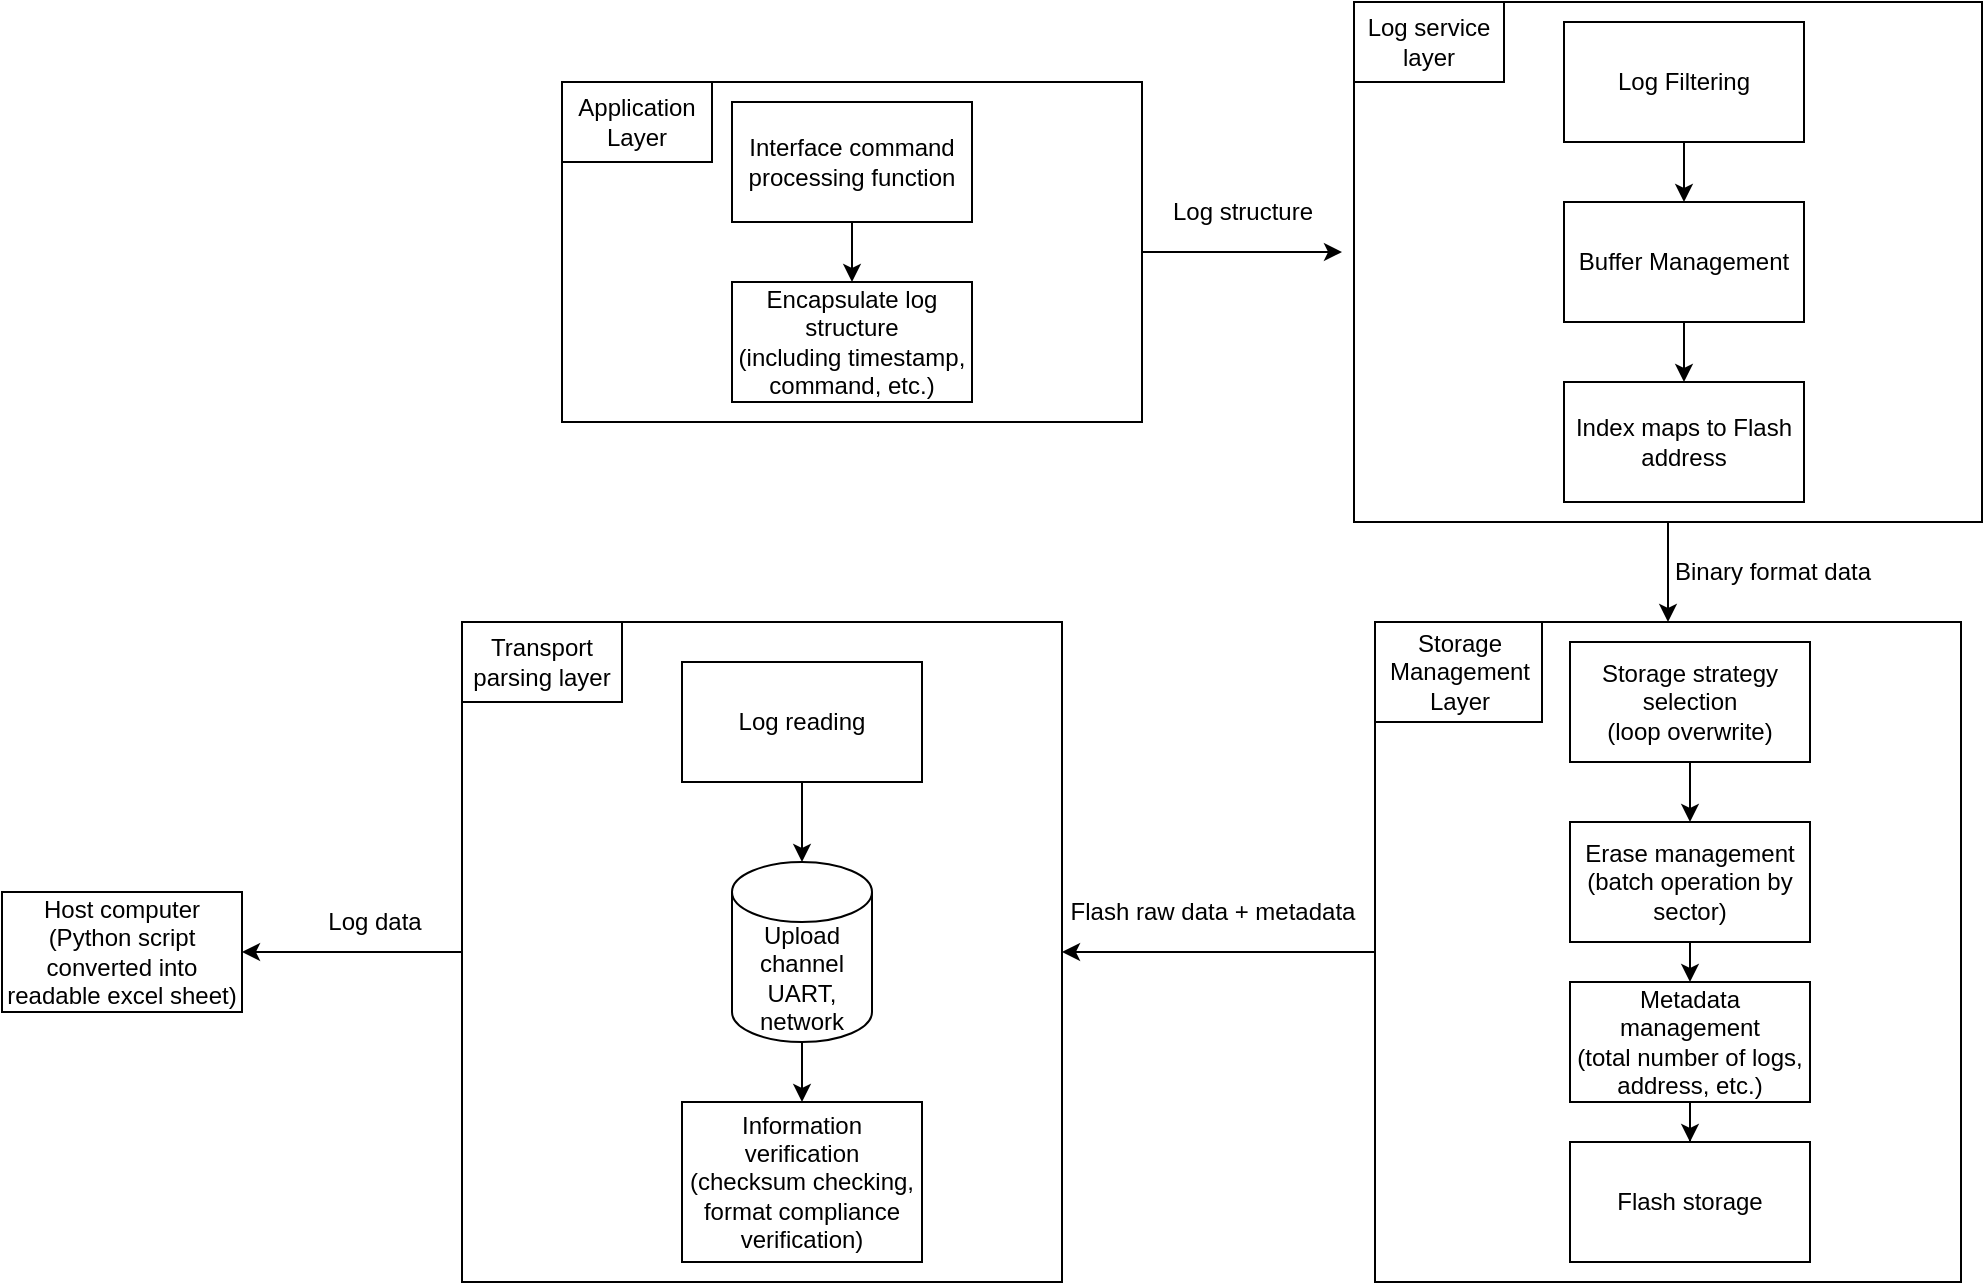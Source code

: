 <mxfile version="28.0.4" pages="4">
  <diagram id="D5fdHCUBP44BCxnPj5MG" name="第 1 页">
    <mxGraphModel grid="1" page="1" gridSize="10" guides="1" tooltips="1" connect="1" arrows="1" fold="1" pageScale="1" pageWidth="827" pageHeight="1169" math="0" shadow="0">
      <root>
        <mxCell id="0" />
        <mxCell id="1" parent="0" />
        <mxCell id="ozTZcd8wMw4q5XNPgLQ0-2" style="edgeStyle=orthogonalEdgeStyle;rounded=0;orthogonalLoop=1;jettySize=auto;html=1;exitX=0.5;exitY=1;exitDx=0;exitDy=0;entryX=0.5;entryY=0;entryDx=0;entryDy=0;" edge="1" parent="1" source="ozTZcd8wMw4q5XNPgLQ0-3" target="ozTZcd8wMw4q5XNPgLQ0-17">
          <mxGeometry relative="1" as="geometry" />
        </mxCell>
        <mxCell id="ozTZcd8wMw4q5XNPgLQ0-3" value="" style="rounded=0;whiteSpace=wrap;html=1;" vertex="1" parent="1">
          <mxGeometry x="776" y="50" width="314" height="260" as="geometry" />
        </mxCell>
        <mxCell id="ozTZcd8wMw4q5XNPgLQ0-4" value="" style="edgeStyle=orthogonalEdgeStyle;rounded=0;orthogonalLoop=1;jettySize=auto;html=1;" edge="1" parent="1" source="ozTZcd8wMw4q5XNPgLQ0-5">
          <mxGeometry relative="1" as="geometry">
            <mxPoint x="770" y="175" as="targetPoint" />
          </mxGeometry>
        </mxCell>
        <mxCell id="ozTZcd8wMw4q5XNPgLQ0-5" value="" style="rounded=0;whiteSpace=wrap;html=1;align=center;" vertex="1" parent="1">
          <mxGeometry x="380" y="90" width="290" height="170" as="geometry" />
        </mxCell>
        <mxCell id="ozTZcd8wMw4q5XNPgLQ0-6" value="Application Layer" style="rounded=0;whiteSpace=wrap;html=1;" vertex="1" parent="1">
          <mxGeometry x="380" y="90" width="75" height="40" as="geometry" />
        </mxCell>
        <mxCell id="ozTZcd8wMw4q5XNPgLQ0-7" style="edgeStyle=orthogonalEdgeStyle;rounded=0;orthogonalLoop=1;jettySize=auto;html=1;exitX=0.5;exitY=1;exitDx=0;exitDy=0;entryX=0.5;entryY=0;entryDx=0;entryDy=0;" edge="1" parent="1" source="ozTZcd8wMw4q5XNPgLQ0-8" target="ozTZcd8wMw4q5XNPgLQ0-9">
          <mxGeometry relative="1" as="geometry" />
        </mxCell>
        <mxCell id="ozTZcd8wMw4q5XNPgLQ0-8" value="Interface command processing function" style="rounded=0;whiteSpace=wrap;html=1;" vertex="1" parent="1">
          <mxGeometry x="465" y="100" width="120" height="60" as="geometry" />
        </mxCell>
        <mxCell id="ozTZcd8wMw4q5XNPgLQ0-9" value="&lt;div&gt;Encapsulate log structure&lt;/div&gt;&lt;div&gt;(including timestamp, command, etc.)&lt;/div&gt;" style="rounded=0;whiteSpace=wrap;html=1;" vertex="1" parent="1">
          <mxGeometry x="465" y="190" width="120" height="60" as="geometry" />
        </mxCell>
        <mxCell id="ozTZcd8wMw4q5XNPgLQ0-10" value="" style="edgeStyle=orthogonalEdgeStyle;rounded=0;orthogonalLoop=1;jettySize=auto;html=1;" edge="1" parent="1" source="ozTZcd8wMw4q5XNPgLQ0-11" target="ozTZcd8wMw4q5XNPgLQ0-13">
          <mxGeometry relative="1" as="geometry" />
        </mxCell>
        <mxCell id="ozTZcd8wMw4q5XNPgLQ0-11" value="Log Filtering" style="rounded=0;whiteSpace=wrap;html=1;" vertex="1" parent="1">
          <mxGeometry x="881" y="60" width="120" height="60" as="geometry" />
        </mxCell>
        <mxCell id="ozTZcd8wMw4q5XNPgLQ0-12" value="" style="edgeStyle=orthogonalEdgeStyle;rounded=0;orthogonalLoop=1;jettySize=auto;html=1;" edge="1" parent="1" source="ozTZcd8wMw4q5XNPgLQ0-13" target="ozTZcd8wMw4q5XNPgLQ0-15">
          <mxGeometry relative="1" as="geometry" />
        </mxCell>
        <mxCell id="ozTZcd8wMw4q5XNPgLQ0-13" value="Buffer Management" style="rounded=0;whiteSpace=wrap;html=1;" vertex="1" parent="1">
          <mxGeometry x="881" y="150" width="120" height="60" as="geometry" />
        </mxCell>
        <mxCell id="ozTZcd8wMw4q5XNPgLQ0-14" value="Log service layer" style="rounded=0;whiteSpace=wrap;html=1;" vertex="1" parent="1">
          <mxGeometry x="776" y="50" width="75" height="40" as="geometry" />
        </mxCell>
        <mxCell id="ozTZcd8wMw4q5XNPgLQ0-15" value="Index maps to Flash address" style="rounded=0;whiteSpace=wrap;html=1;" vertex="1" parent="1">
          <mxGeometry x="881" y="240" width="120" height="60" as="geometry" />
        </mxCell>
        <mxCell id="ozTZcd8wMw4q5XNPgLQ0-16" style="edgeStyle=orthogonalEdgeStyle;rounded=0;orthogonalLoop=1;jettySize=auto;html=1;entryX=1;entryY=0.5;entryDx=0;entryDy=0;" edge="1" parent="1" source="ozTZcd8wMw4q5XNPgLQ0-17" target="ozTZcd8wMw4q5XNPgLQ0-28">
          <mxGeometry relative="1" as="geometry" />
        </mxCell>
        <mxCell id="ozTZcd8wMw4q5XNPgLQ0-17" value="" style="rounded=0;whiteSpace=wrap;html=1;" vertex="1" parent="1">
          <mxGeometry x="786.5" y="360" width="293" height="330" as="geometry" />
        </mxCell>
        <mxCell id="ozTZcd8wMw4q5XNPgLQ0-18" value="Storage Management Layer" style="rounded=0;whiteSpace=wrap;html=1;" vertex="1" parent="1">
          <mxGeometry x="786.5" y="360" width="83.5" height="50" as="geometry" />
        </mxCell>
        <mxCell id="ozTZcd8wMw4q5XNPgLQ0-19" style="edgeStyle=orthogonalEdgeStyle;rounded=0;orthogonalLoop=1;jettySize=auto;html=1;exitX=0.5;exitY=1;exitDx=0;exitDy=0;entryX=0.5;entryY=0;entryDx=0;entryDy=0;" edge="1" parent="1" source="ozTZcd8wMw4q5XNPgLQ0-20" target="ozTZcd8wMw4q5XNPgLQ0-22">
          <mxGeometry relative="1" as="geometry" />
        </mxCell>
        <mxCell id="ozTZcd8wMw4q5XNPgLQ0-20" value="&lt;div&gt;Storage strategy selection&lt;/div&gt;&lt;div&gt;(loop overwrite)&lt;/div&gt;" style="rounded=0;whiteSpace=wrap;html=1;" vertex="1" parent="1">
          <mxGeometry x="884" y="370" width="120" height="60" as="geometry" />
        </mxCell>
        <mxCell id="ozTZcd8wMw4q5XNPgLQ0-21" style="edgeStyle=orthogonalEdgeStyle;rounded=0;orthogonalLoop=1;jettySize=auto;html=1;exitX=0.5;exitY=1;exitDx=0;exitDy=0;entryX=0.5;entryY=0;entryDx=0;entryDy=0;" edge="1" parent="1" source="ozTZcd8wMw4q5XNPgLQ0-22" target="ozTZcd8wMw4q5XNPgLQ0-24">
          <mxGeometry relative="1" as="geometry" />
        </mxCell>
        <mxCell id="ozTZcd8wMw4q5XNPgLQ0-22" value="Erase management (batch operation by sector)" style="rounded=0;whiteSpace=wrap;html=1;" vertex="1" parent="1">
          <mxGeometry x="884" y="460" width="120" height="60" as="geometry" />
        </mxCell>
        <mxCell id="ozTZcd8wMw4q5XNPgLQ0-23" value="" style="edgeStyle=orthogonalEdgeStyle;rounded=0;orthogonalLoop=1;jettySize=auto;html=1;" edge="1" parent="1" source="ozTZcd8wMw4q5XNPgLQ0-24" target="ozTZcd8wMw4q5XNPgLQ0-25">
          <mxGeometry relative="1" as="geometry" />
        </mxCell>
        <mxCell id="ozTZcd8wMw4q5XNPgLQ0-24" value="&lt;div&gt;Metadata management&lt;/div&gt;&lt;div&gt;(total number of logs, address, etc.)&lt;/div&gt;" style="rounded=0;whiteSpace=wrap;html=1;" vertex="1" parent="1">
          <mxGeometry x="884" y="540" width="120" height="60" as="geometry" />
        </mxCell>
        <mxCell id="ozTZcd8wMw4q5XNPgLQ0-25" value="Flash storage" style="rounded=0;whiteSpace=wrap;html=1;" vertex="1" parent="1">
          <mxGeometry x="884" y="620" width="120" height="60" as="geometry" />
        </mxCell>
        <mxCell id="ozTZcd8wMw4q5XNPgLQ0-26" style="edgeStyle=orthogonalEdgeStyle;rounded=0;orthogonalLoop=1;jettySize=auto;html=1;exitX=0.5;exitY=1;exitDx=0;exitDy=0;" edge="1" parent="1" source="ozTZcd8wMw4q5XNPgLQ0-20" target="ozTZcd8wMw4q5XNPgLQ0-20">
          <mxGeometry relative="1" as="geometry" />
        </mxCell>
        <mxCell id="ozTZcd8wMw4q5XNPgLQ0-27" style="edgeStyle=orthogonalEdgeStyle;rounded=0;orthogonalLoop=1;jettySize=auto;html=1;exitX=0;exitY=0.5;exitDx=0;exitDy=0;entryX=1;entryY=0.5;entryDx=0;entryDy=0;" edge="1" parent="1" source="ozTZcd8wMw4q5XNPgLQ0-28" target="ozTZcd8wMw4q5XNPgLQ0-39">
          <mxGeometry relative="1" as="geometry" />
        </mxCell>
        <mxCell id="ozTZcd8wMw4q5XNPgLQ0-28" value="&lt;h4 style=&quot;-webkit-font-smoothing: antialiased; box-sizing: border-box; -webkit-tap-highlight-color: rgba(0, 0, 0, 0); font-weight: 700; line-height: 28px; margin-top: 24px; font-size: 16px; color: rgb(0, 0, 0); overflow-anchor: auto; font-family: Inter, -apple-system, BlinkMacSystemFont, &amp;quot;Segoe UI&amp;quot;, &amp;quot;SF Pro SC&amp;quot;, &amp;quot;SF Pro Display&amp;quot;, &amp;quot;SF Pro Icons&amp;quot;, &amp;quot;PingFang SC&amp;quot;, &amp;quot;Hiragino Sans GB&amp;quot;, &amp;quot;Microsoft YaHei&amp;quot;, &amp;quot;Helvetica Neue&amp;quot;, Helvetica, Arial, sans-serif; font-style: normal; font-variant-ligatures: normal; font-variant-caps: normal; letter-spacing: normal; orphans: 2; text-align: start; text-indent: 0px; text-transform: none; widows: 2; word-spacing: 0px; -webkit-text-stroke-width: 0px; white-space: normal; background-color: rgb(255, 255, 255); text-decoration-thickness: initial; text-decoration-style: initial; text-decoration-color: initial; margin-bottom: 8px !important; padding-bottom: 0px !important;&quot; class=&quot;header-jfw95c auto-hide-last-sibling-br&quot;&gt;&lt;br&gt;&lt;/h4&gt;&lt;div&gt;&lt;br/&gt;&lt;/div&gt;" style="rounded=0;whiteSpace=wrap;html=1;" vertex="1" parent="1">
          <mxGeometry x="330" y="360" width="300" height="330" as="geometry" />
        </mxCell>
        <mxCell id="ozTZcd8wMw4q5XNPgLQ0-29" value="Transport parsing layer" style="rounded=0;whiteSpace=wrap;html=1;" vertex="1" parent="1">
          <mxGeometry x="330" y="360" width="80" height="40" as="geometry" />
        </mxCell>
        <mxCell id="ozTZcd8wMw4q5XNPgLQ0-30" value="" style="edgeStyle=orthogonalEdgeStyle;rounded=0;orthogonalLoop=1;jettySize=auto;html=1;" edge="1" parent="1" source="ozTZcd8wMw4q5XNPgLQ0-31" target="ozTZcd8wMw4q5XNPgLQ0-33">
          <mxGeometry relative="1" as="geometry" />
        </mxCell>
        <mxCell id="ozTZcd8wMw4q5XNPgLQ0-31" value="Log reading" style="rounded=0;whiteSpace=wrap;html=1;" vertex="1" parent="1">
          <mxGeometry x="440" y="380" width="120" height="60" as="geometry" />
        </mxCell>
        <mxCell id="ozTZcd8wMw4q5XNPgLQ0-32" value="" style="edgeStyle=orthogonalEdgeStyle;rounded=0;orthogonalLoop=1;jettySize=auto;html=1;" edge="1" parent="1" source="ozTZcd8wMw4q5XNPgLQ0-33" target="ozTZcd8wMw4q5XNPgLQ0-34">
          <mxGeometry relative="1" as="geometry" />
        </mxCell>
        <mxCell id="ozTZcd8wMw4q5XNPgLQ0-33" value="Upload channel UART, network" style="shape=cylinder3;whiteSpace=wrap;html=1;boundedLbl=1;backgroundOutline=1;size=15;" vertex="1" parent="1">
          <mxGeometry x="465" y="480" width="70" height="90" as="geometry" />
        </mxCell>
        <mxCell id="ozTZcd8wMw4q5XNPgLQ0-34" value="&lt;div&gt;Information verification&lt;/div&gt;&lt;div&gt;(checksum checking, format compliance verification)&lt;/div&gt;" style="rounded=0;whiteSpace=wrap;html=1;" vertex="1" parent="1">
          <mxGeometry x="440" y="600" width="120" height="80" as="geometry" />
        </mxCell>
        <mxCell id="ozTZcd8wMw4q5XNPgLQ0-35" value="Log structure" style="text;html=1;align=center;verticalAlign=middle;resizable=0;points=[];autosize=1;strokeColor=none;fillColor=none;" vertex="1" parent="1">
          <mxGeometry x="675" y="140" width="90" height="30" as="geometry" />
        </mxCell>
        <mxCell id="ozTZcd8wMw4q5XNPgLQ0-36" value="Binary format data" style="text;html=1;align=center;verticalAlign=middle;resizable=0;points=[];autosize=1;strokeColor=none;fillColor=none;" vertex="1" parent="1">
          <mxGeometry x="925" y="320" width="120" height="30" as="geometry" />
        </mxCell>
        <mxCell id="ozTZcd8wMw4q5XNPgLQ0-37" value="Flash raw data + metadata" style="text;html=1;align=center;verticalAlign=middle;resizable=0;points=[];autosize=1;strokeColor=none;fillColor=none;" vertex="1" parent="1">
          <mxGeometry x="620" y="490" width="170" height="30" as="geometry" />
        </mxCell>
        <mxCell id="ozTZcd8wMw4q5XNPgLQ0-38" value="Log data" style="text;html=1;align=center;verticalAlign=middle;resizable=0;points=[];autosize=1;strokeColor=none;fillColor=none;" vertex="1" parent="1">
          <mxGeometry x="251" y="495" width="70" height="30" as="geometry" />
        </mxCell>
        <mxCell id="ozTZcd8wMw4q5XNPgLQ0-39" value="&lt;div&gt;Host computer&lt;/div&gt;&lt;div&gt;(Python script converted into readable excel sheet)&lt;/div&gt;" style="rounded=0;whiteSpace=wrap;html=1;" vertex="1" parent="1">
          <mxGeometry x="100" y="495" width="120" height="60" as="geometry" />
        </mxCell>
      </root>
    </mxGraphModel>
  </diagram>
  <diagram name="第 2 页" id="dMMT0xX2KY-Gnt4gtdnx">
    <mxGraphModel grid="1" page="1" gridSize="10" guides="1" tooltips="1" connect="1" arrows="1" fold="1" pageScale="1" pageWidth="827" pageHeight="1169" math="0" shadow="0">
      <root>
        <mxCell id="0" />
        <mxCell id="1" parent="0" />
        <mxCell id="k0V2MmPSUKnZjy8tlo2Y-7" style="edgeStyle=orthogonalEdgeStyle;rounded=0;orthogonalLoop=1;jettySize=auto;html=1;exitX=0.5;exitY=1;exitDx=0;exitDy=0;entryX=0.5;entryY=0;entryDx=0;entryDy=0;strokeColor=default;endArrow=none;endFill=0;" edge="1" parent="1" source="k0V2MmPSUKnZjy8tlo2Y-1" target="k0V2MmPSUKnZjy8tlo2Y-4">
          <mxGeometry relative="1" as="geometry">
            <Array as="points">
              <mxPoint x="100" y="800" />
              <mxPoint x="100" y="800" />
            </Array>
          </mxGeometry>
        </mxCell>
        <mxCell id="k0V2MmPSUKnZjy8tlo2Y-1" value="Main Loop" style="rounded=0;whiteSpace=wrap;html=1;" vertex="1" parent="1">
          <mxGeometry x="40" y="440" width="120" height="60" as="geometry" />
        </mxCell>
        <mxCell id="k0V2MmPSUKnZjy8tlo2Y-18" style="edgeStyle=orthogonalEdgeStyle;rounded=0;orthogonalLoop=1;jettySize=auto;html=1;exitX=0.5;exitY=1;exitDx=0;exitDy=0;entryX=0.5;entryY=0;entryDx=0;entryDy=0;endArrow=none;endFill=0;" edge="1" parent="1" source="k0V2MmPSUKnZjy8tlo2Y-2" target="k0V2MmPSUKnZjy8tlo2Y-5">
          <mxGeometry relative="1" as="geometry" />
        </mxCell>
        <mxCell id="k0V2MmPSUKnZjy8tlo2Y-2" value="QSPI Flash" style="rounded=0;whiteSpace=wrap;html=1;" vertex="1" parent="1">
          <mxGeometry x="280" y="440" width="120" height="60" as="geometry" />
        </mxCell>
        <mxCell id="k0V2MmPSUKnZjy8tlo2Y-19" style="edgeStyle=orthogonalEdgeStyle;rounded=0;orthogonalLoop=1;jettySize=auto;html=1;exitX=0.5;exitY=1;exitDx=0;exitDy=0;entryX=0.5;entryY=0;entryDx=0;entryDy=0;endArrow=none;endFill=0;" edge="1" parent="1" source="k0V2MmPSUKnZjy8tlo2Y-3" target="k0V2MmPSUKnZjy8tlo2Y-6">
          <mxGeometry relative="1" as="geometry" />
        </mxCell>
        <mxCell id="k0V2MmPSUKnZjy8tlo2Y-3" value="Interrupt" style="rounded=0;whiteSpace=wrap;html=1;" vertex="1" parent="1">
          <mxGeometry x="520" y="440" width="120" height="60" as="geometry" />
        </mxCell>
        <mxCell id="k0V2MmPSUKnZjy8tlo2Y-4" value="Main Loop" style="rounded=0;whiteSpace=wrap;html=1;" vertex="1" parent="1">
          <mxGeometry x="40" y="940" width="120" height="60" as="geometry" />
        </mxCell>
        <mxCell id="k0V2MmPSUKnZjy8tlo2Y-5" value="QSPI Flash" style="rounded=0;whiteSpace=wrap;html=1;" vertex="1" parent="1">
          <mxGeometry x="280" y="940" width="120" height="60" as="geometry" />
        </mxCell>
        <mxCell id="k0V2MmPSUKnZjy8tlo2Y-6" value="interrupt" style="rounded=0;whiteSpace=wrap;html=1;" vertex="1" parent="1">
          <mxGeometry x="520" y="940" width="120" height="60" as="geometry" />
        </mxCell>
        <mxCell id="k0V2MmPSUKnZjy8tlo2Y-10" value="" style="endArrow=classic;html=1;rounded=0;" edge="1" parent="1">
          <mxGeometry width="50" height="50" relative="1" as="geometry">
            <mxPoint x="100" y="540" as="sourcePoint" />
            <mxPoint x="340" y="540" as="targetPoint" />
          </mxGeometry>
        </mxCell>
        <mxCell id="k0V2MmPSUKnZjy8tlo2Y-11" value="Erase Commad （Blocking）" style="text;html=1;align=center;verticalAlign=middle;whiteSpace=wrap;rounded=0;" vertex="1" parent="1">
          <mxGeometry x="130" y="510" width="200" height="30" as="geometry" />
        </mxCell>
        <mxCell id="k0V2MmPSUKnZjy8tlo2Y-12" value="" style="endArrow=classic;html=1;rounded=0;dashed=1;" edge="1" parent="1">
          <mxGeometry width="50" height="50" relative="1" as="geometry">
            <mxPoint x="340" y="580" as="sourcePoint" />
            <mxPoint x="100" y="580" as="targetPoint" />
          </mxGeometry>
        </mxCell>
        <mxCell id="k0V2MmPSUKnZjy8tlo2Y-13" value="Wait（Busy）" style="text;html=1;align=center;verticalAlign=middle;whiteSpace=wrap;rounded=0;" vertex="1" parent="1">
          <mxGeometry x="112" y="555" width="200" height="30" as="geometry" />
        </mxCell>
        <mxCell id="k0V2MmPSUKnZjy8tlo2Y-14" value="" style="endArrow=classic;html=1;rounded=0;dashed=1;" edge="1" parent="1">
          <mxGeometry width="50" height="50" relative="1" as="geometry">
            <mxPoint x="340" y="622" as="sourcePoint" />
            <mxPoint x="100" y="622" as="targetPoint" />
          </mxGeometry>
        </mxCell>
        <mxCell id="k0V2MmPSUKnZjy8tlo2Y-15" value="Erase Complete" style="text;html=1;align=center;verticalAlign=middle;whiteSpace=wrap;rounded=0;" vertex="1" parent="1">
          <mxGeometry x="112" y="597" width="200" height="30" as="geometry" />
        </mxCell>
        <mxCell id="k0V2MmPSUKnZjy8tlo2Y-16" value="" style="endArrow=classic;html=1;rounded=0;" edge="1" parent="1">
          <mxGeometry width="50" height="50" relative="1" as="geometry">
            <mxPoint x="100" y="660" as="sourcePoint" />
            <mxPoint x="340" y="660" as="targetPoint" />
          </mxGeometry>
        </mxCell>
        <mxCell id="k0V2MmPSUKnZjy8tlo2Y-17" value="Next Operation" style="text;html=1;align=center;verticalAlign=middle;whiteSpace=wrap;rounded=0;" vertex="1" parent="1">
          <mxGeometry x="118" y="633" width="200" height="30" as="geometry" />
        </mxCell>
        <mxCell id="k0V2MmPSUKnZjy8tlo2Y-20" value="Erase Commad （Non-blocking）" style="text;html=1;align=center;verticalAlign=middle;whiteSpace=wrap;rounded=0;" vertex="1" parent="1">
          <mxGeometry x="134" y="690" width="200" height="30" as="geometry" />
        </mxCell>
        <mxCell id="k0V2MmPSUKnZjy8tlo2Y-21" value="" style="endArrow=classic;html=1;rounded=0;" edge="1" parent="1">
          <mxGeometry width="50" height="50" relative="1" as="geometry">
            <mxPoint x="99" y="720" as="sourcePoint" />
            <mxPoint x="339" y="720" as="targetPoint" />
          </mxGeometry>
        </mxCell>
        <mxCell id="k0V2MmPSUKnZjy8tlo2Y-22" value="" style="endArrow=classic;html=1;rounded=0;dashed=1;" edge="1" parent="1">
          <mxGeometry width="50" height="50" relative="1" as="geometry">
            <mxPoint x="339" y="760" as="sourcePoint" />
            <mxPoint x="99" y="760" as="targetPoint" />
          </mxGeometry>
        </mxCell>
        <mxCell id="k0V2MmPSUKnZjy8tlo2Y-23" value="Return Immediately(Busy)" style="text;html=1;align=center;verticalAlign=middle;whiteSpace=wrap;rounded=0;" vertex="1" parent="1">
          <mxGeometry x="110" y="730" width="200" height="30" as="geometry" />
        </mxCell>
        <mxCell id="k0V2MmPSUKnZjy8tlo2Y-28" value="" style="endArrow=classic;html=1;rounded=0;edgeStyle=elbowEdgeStyle;" edge="1" parent="1">
          <mxGeometry width="50" height="50" relative="1" as="geometry">
            <mxPoint x="100" y="800" as="sourcePoint" />
            <mxPoint x="100" y="835" as="targetPoint" />
            <Array as="points">
              <mxPoint x="150" y="795" />
            </Array>
          </mxGeometry>
        </mxCell>
        <mxCell id="k0V2MmPSUKnZjy8tlo2Y-29" value="Continue executing the main loop/other tasks" style="text;html=1;align=center;verticalAlign=middle;whiteSpace=wrap;rounded=0;" vertex="1" parent="1">
          <mxGeometry x="140" y="800" width="200" height="30" as="geometry" />
        </mxCell>
        <mxCell id="k0V2MmPSUKnZjy8tlo2Y-30" value="" style="endArrow=classic;html=1;rounded=0;dashed=1;" edge="1" parent="1">
          <mxGeometry width="50" height="50" relative="1" as="geometry">
            <mxPoint x="340" y="850" as="sourcePoint" />
            <mxPoint x="580" y="850" as="targetPoint" />
          </mxGeometry>
        </mxCell>
        <mxCell id="k0V2MmPSUKnZjy8tlo2Y-31" value="Erase Complete Interrupt" style="text;html=1;align=center;verticalAlign=middle;whiteSpace=wrap;rounded=0;" vertex="1" parent="1">
          <mxGeometry x="360" y="820" width="200" height="30" as="geometry" />
        </mxCell>
        <mxCell id="k0V2MmPSUKnZjy8tlo2Y-32" value="" style="endArrow=classic;html=1;rounded=0;" edge="1" parent="1">
          <mxGeometry width="50" height="50" relative="1" as="geometry">
            <mxPoint x="580" y="890" as="sourcePoint" />
            <mxPoint x="100" y="890" as="targetPoint" />
          </mxGeometry>
        </mxCell>
        <mxCell id="k0V2MmPSUKnZjy8tlo2Y-33" value="&lt;div style=&quot;text-align: center;&quot;&gt;&lt;span style=&quot;background-color: transparent;&quot;&gt;Notify erasure completion&lt;/span&gt;&lt;/div&gt;" style="text;whiteSpace=wrap;html=1;" vertex="1" parent="1">
          <mxGeometry x="262" y="865" width="170" height="40" as="geometry" />
        </mxCell>
        <mxCell id="k0V2MmPSUKnZjy8tlo2Y-34" value="Next Operation" style="text;html=1;align=center;verticalAlign=middle;whiteSpace=wrap;rounded=0;" vertex="1" parent="1">
          <mxGeometry x="100" y="890" width="200" height="30" as="geometry" />
        </mxCell>
        <mxCell id="k0V2MmPSUKnZjy8tlo2Y-35" value="" style="endArrow=classic;html=1;rounded=0;" edge="1" parent="1">
          <mxGeometry width="50" height="50" relative="1" as="geometry">
            <mxPoint x="100" y="920" as="sourcePoint" />
            <mxPoint x="340" y="920" as="targetPoint" />
          </mxGeometry>
        </mxCell>
      </root>
    </mxGraphModel>
  </diagram>
  <diagram id="irwjISab17SqeOpklQ5I" name="第 3 页">
    <mxGraphModel grid="1" page="1" gridSize="10" guides="1" tooltips="1" connect="1" arrows="1" fold="1" pageScale="1" pageWidth="827" pageHeight="1169" math="0" shadow="0">
      <root>
        <mxCell id="0" />
        <mxCell id="1" parent="0" />
        <mxCell id="sje2jaHQRD8Xcxvx2MRO-1" value="Application Layer" style="rounded=0;whiteSpace=wrap;html=1;fontStyle=1;fontSize=15;" vertex="1" parent="1">
          <mxGeometry x="10" y="160" width="120" height="40" as="geometry" />
        </mxCell>
        <mxCell id="sje2jaHQRD8Xcxvx2MRO-2" value="Storage Management Layer" style="rounded=0;whiteSpace=wrap;html=1;fontStyle=1;fontSize=13;" vertex="1" parent="1">
          <mxGeometry x="10" y="320" width="120" height="40" as="geometry" />
        </mxCell>
        <mxCell id="sje2jaHQRD8Xcxvx2MRO-3" value="&lt;div style=&quot;background-color: rgb(255, 255, 255); font-family: Consolas, &amp;quot;Courier New&amp;quot;, monospace; line-height: 24px; white-space: pre;&quot;&gt;&lt;br&gt;&lt;/div&gt;" style="rounded=0;whiteSpace=wrap;html=1;fontStyle=1;fontSize=16;" vertex="1" parent="1">
          <mxGeometry x="250" y="120" width="720" height="320" as="geometry" />
        </mxCell>
        <mxCell id="sje2jaHQRD8Xcxvx2MRO-4" style="edgeStyle=none;curved=1;rounded=0;orthogonalLoop=1;jettySize=auto;html=1;exitX=1;exitY=0.5;exitDx=0;exitDy=0;entryX=0;entryY=0.5;entryDx=0;entryDy=0;fontSize=12;startSize=8;endSize=8;fontStyle=1" edge="1" parent="1" source="sje2jaHQRD8Xcxvx2MRO-1" target="sje2jaHQRD8Xcxvx2MRO-8">
          <mxGeometry relative="1" as="geometry" />
        </mxCell>
        <mxCell id="sje2jaHQRD8Xcxvx2MRO-6" style="edgeStyle=none;curved=1;rounded=0;orthogonalLoop=1;jettySize=auto;html=1;exitX=1;exitY=0.5;exitDx=0;exitDy=0;entryX=0;entryY=0.5;entryDx=0;entryDy=0;fontSize=12;startSize=8;endSize=8;fontStyle=1" edge="1" parent="1" source="sje2jaHQRD8Xcxvx2MRO-2" target="sje2jaHQRD8Xcxvx2MRO-9">
          <mxGeometry relative="1" as="geometry" />
        </mxCell>
        <mxCell id="sje2jaHQRD8Xcxvx2MRO-8" value="write_index (production pointer)" style="rounded=0;whiteSpace=wrap;html=1;fontStyle=1;fontSize=16;" vertex="1" parent="1">
          <mxGeometry x="280" y="150" width="120" height="60" as="geometry" />
        </mxCell>
        <mxCell id="sje2jaHQRD8Xcxvx2MRO-9" value="read_index (consumption pointer)" style="rounded=0;whiteSpace=wrap;html=1;fontStyle=1;fontSize=16;" vertex="1" parent="1">
          <mxGeometry x="280" y="310" width="120" height="60" as="geometry" />
        </mxCell>
        <mxCell id="sje2jaHQRD8Xcxvx2MRO-10" style="edgeStyle=none;curved=1;rounded=0;orthogonalLoop=1;jettySize=auto;html=1;exitX=1;exitY=0.5;exitDx=0;exitDy=0;entryX=0;entryY=0.5;entryDx=0;entryDy=0;fontSize=12;startSize=8;endSize=8;fontStyle=1" edge="1" parent="1" source="sje2jaHQRD8Xcxvx2MRO-11" target="sje2jaHQRD8Xcxvx2MRO-12">
          <mxGeometry relative="1" as="geometry" />
        </mxCell>
        <mxCell id="sje2jaHQRD8Xcxvx2MRO-11" value="" style="rounded=0;whiteSpace=wrap;html=1;fontStyle=1" vertex="1" parent="1">
          <mxGeometry x="450" y="155" width="60" height="210" as="geometry" />
        </mxCell>
        <mxCell id="sje2jaHQRD8Xcxvx2MRO-12" value="" style="rounded=0;whiteSpace=wrap;html=1;fontStyle=1" vertex="1" parent="1">
          <mxGeometry x="560" y="170" width="380" height="180" as="geometry" />
        </mxCell>
        <mxCell id="sje2jaHQRD8Xcxvx2MRO-13" value="&lt;div style=&quot;background-color: rgb(255, 255, 255); font-family: Consolas, &amp;quot;Courier New&amp;quot;, monospace; line-height: 24px; white-space: pre;&quot;&gt;LogBuffer&lt;/div&gt;" style="text;html=1;align=center;verticalAlign=middle;whiteSpace=wrap;rounded=0;fontStyle=1;fontSize=19;" vertex="1" parent="1">
          <mxGeometry x="270" y="410" width="60" height="30" as="geometry" />
        </mxCell>
        <mxCell id="sje2jaHQRD8Xcxvx2MRO-14" style="edgeStyle=none;curved=1;rounded=0;orthogonalLoop=1;jettySize=auto;html=1;exitX=1;exitY=0.5;exitDx=0;exitDy=0;entryX=-0.005;entryY=0.121;entryDx=0;entryDy=0;entryPerimeter=0;fontSize=12;startSize=8;endSize=8;fontStyle=1" edge="1" parent="1" source="sje2jaHQRD8Xcxvx2MRO-8" target="sje2jaHQRD8Xcxvx2MRO-11">
          <mxGeometry relative="1" as="geometry" />
        </mxCell>
        <mxCell id="sje2jaHQRD8Xcxvx2MRO-15" style="edgeStyle=none;curved=1;rounded=0;orthogonalLoop=1;jettySize=auto;html=1;exitX=1;exitY=0.5;exitDx=0;exitDy=0;fontSize=12;startSize=8;endSize=8;entryX=0;entryY=0.5;entryDx=0;entryDy=0;fontStyle=1" edge="1" parent="1" source="sje2jaHQRD8Xcxvx2MRO-9" target="sje2jaHQRD8Xcxvx2MRO-17">
          <mxGeometry relative="1" as="geometry">
            <mxPoint x="440" y="340" as="targetPoint" />
          </mxGeometry>
        </mxCell>
        <mxCell id="sje2jaHQRD8Xcxvx2MRO-16" value="count++" style="text;html=1;align=center;verticalAlign=middle;whiteSpace=wrap;rounded=0;fontStyle=1;fontSize=15;" vertex="1" parent="1">
          <mxGeometry x="450" y="170" width="60" height="30" as="geometry" />
        </mxCell>
        <mxCell id="sje2jaHQRD8Xcxvx2MRO-17" value="count--" style="text;html=1;align=center;verticalAlign=middle;whiteSpace=wrap;rounded=0;fontStyle=1;fontSize=15;" vertex="1" parent="1">
          <mxGeometry x="450" y="325" width="60" height="30" as="geometry" />
        </mxCell>
        <mxCell id="sje2jaHQRD8Xcxvx2MRO-18" value="Entry &lt;br&gt;0" style="rounded=0;whiteSpace=wrap;html=1;fontStyle=1;fontSize=16;" vertex="1" parent="1">
          <mxGeometry x="590" y="200" width="40" height="120" as="geometry" />
        </mxCell>
        <mxCell id="sje2jaHQRD8Xcxvx2MRO-19" value="Entry 1" style="rounded=0;whiteSpace=wrap;html=1;fontStyle=1;fontSize=16;" vertex="1" parent="1">
          <mxGeometry x="670" y="200" width="40" height="120" as="geometry" />
        </mxCell>
        <mxCell id="sje2jaHQRD8Xcxvx2MRO-20" value="Entry 2" style="rounded=0;whiteSpace=wrap;html=1;fontStyle=1;fontSize=16;" vertex="1" parent="1">
          <mxGeometry x="740" y="200" width="40" height="120" as="geometry" />
        </mxCell>
        <mxCell id="sje2jaHQRD8Xcxvx2MRO-24" value="&lt;span&gt;...&lt;/span&gt;" style="rounded=0;whiteSpace=wrap;html=1;fontStyle=1;fontSize=16;" vertex="1" parent="1">
          <mxGeometry x="810" y="200" width="40" height="120" as="geometry" />
        </mxCell>
        <mxCell id="sje2jaHQRD8Xcxvx2MRO-25" value="Entry 10" style="rounded=0;whiteSpace=wrap;html=1;fontStyle=1;fontSize=16;" vertex="1" parent="1">
          <mxGeometry x="880" y="200" width="40" height="120" as="geometry" />
        </mxCell>
        <mxCell id="sje2jaHQRD8Xcxvx2MRO-27" value="is_full(0/1)" style="rounded=0;whiteSpace=wrap;html=1;fontStyle=1;fontSize=16;" vertex="1" parent="1">
          <mxGeometry x="630" y="370" width="200" height="45" as="geometry" />
        </mxCell>
        <mxCell id="sje2jaHQRD8Xcxvx2MRO-30" value="Memcpy Log" style="text;html=1;align=center;verticalAlign=middle;whiteSpace=wrap;rounded=0;fontStyle=1;fontSize=18;" vertex="1" parent="1">
          <mxGeometry x="130" y="155" width="120" height="30" as="geometry" />
        </mxCell>
        <mxCell id="sje2jaHQRD8Xcxvx2MRO-31" value="Read Log" style="text;html=1;align=center;verticalAlign=middle;whiteSpace=wrap;rounded=0;fontStyle=1;fontSize=18;" vertex="1" parent="1">
          <mxGeometry x="130" y="315" width="120" height="30" as="geometry" />
        </mxCell>
        <mxCell id="sje2jaHQRD8Xcxvx2MRO-32" value="Application Layer" style="rounded=0;whiteSpace=wrap;html=1;" vertex="1" parent="1">
          <mxGeometry x="70" y="665" width="120" height="40" as="geometry" />
        </mxCell>
        <mxCell id="sje2jaHQRD8Xcxvx2MRO-33" value="Storage Management Layer" style="rounded=0;whiteSpace=wrap;html=1;" vertex="1" parent="1">
          <mxGeometry x="70" y="799" width="120" height="40" as="geometry" />
        </mxCell>
        <mxCell id="sje2jaHQRD8Xcxvx2MRO-34" value="&lt;div style=&quot;background-color: rgb(255, 255, 255); font-family: Consolas, &amp;quot;Courier New&amp;quot;, monospace; font-size: 18px; line-height: 24px; white-space: pre;&quot;&gt;&lt;br&gt;&lt;/div&gt;" style="rounded=0;whiteSpace=wrap;html=1;" vertex="1" parent="1">
          <mxGeometry x="310" y="640" width="820" height="310" as="geometry" />
        </mxCell>
        <mxCell id="sje2jaHQRD8Xcxvx2MRO-35" style="edgeStyle=none;curved=1;rounded=0;orthogonalLoop=1;jettySize=auto;html=1;exitX=1;exitY=0.5;exitDx=0;exitDy=0;entryX=0;entryY=0.5;entryDx=0;entryDy=0;fontSize=12;startSize=8;endSize=8;" edge="1" parent="1" source="sje2jaHQRD8Xcxvx2MRO-32" target="sje2jaHQRD8Xcxvx2MRO-37">
          <mxGeometry relative="1" as="geometry" />
        </mxCell>
        <mxCell id="sje2jaHQRD8Xcxvx2MRO-37" value="write_index (production pointer)" style="rounded=0;whiteSpace=wrap;html=1;" vertex="1" parent="1">
          <mxGeometry x="340" y="655" width="120" height="60" as="geometry" />
        </mxCell>
        <mxCell id="sje2jaHQRD8Xcxvx2MRO-66" style="edgeStyle=orthogonalEdgeStyle;rounded=0;orthogonalLoop=1;jettySize=auto;html=1;exitX=0;exitY=0.5;exitDx=0;exitDy=0;entryX=1;entryY=0.5;entryDx=0;entryDy=0;" edge="1" parent="1" source="sje2jaHQRD8Xcxvx2MRO-38" target="sje2jaHQRD8Xcxvx2MRO-33">
          <mxGeometry relative="1" as="geometry" />
        </mxCell>
        <mxCell id="sje2jaHQRD8Xcxvx2MRO-38" value="read_index (consumption pointer)" style="rounded=0;whiteSpace=wrap;html=1;" vertex="1" parent="1">
          <mxGeometry x="340" y="788" width="120" height="60" as="geometry" />
        </mxCell>
        <mxCell id="sje2jaHQRD8Xcxvx2MRO-39" style="edgeStyle=none;curved=1;rounded=0;orthogonalLoop=1;jettySize=auto;html=1;exitX=1;exitY=0.5;exitDx=0;exitDy=0;entryX=0;entryY=0.5;entryDx=0;entryDy=0;fontSize=12;startSize=8;endSize=8;" edge="1" parent="1" source="sje2jaHQRD8Xcxvx2MRO-40" target="sje2jaHQRD8Xcxvx2MRO-41">
          <mxGeometry relative="1" as="geometry" />
        </mxCell>
        <mxCell id="sje2jaHQRD8Xcxvx2MRO-71" style="edgeStyle=orthogonalEdgeStyle;rounded=0;orthogonalLoop=1;jettySize=auto;html=1;exitX=0;exitY=0.75;exitDx=0;exitDy=0;entryX=1;entryY=0.5;entryDx=0;entryDy=0;" edge="1" parent="1" source="sje2jaHQRD8Xcxvx2MRO-40" target="sje2jaHQRD8Xcxvx2MRO-38">
          <mxGeometry relative="1" as="geometry" />
        </mxCell>
        <mxCell id="sje2jaHQRD8Xcxvx2MRO-72" style="edgeStyle=orthogonalEdgeStyle;rounded=0;orthogonalLoop=1;jettySize=auto;html=1;exitX=0.5;exitY=1;exitDx=0;exitDy=0;entryX=0.5;entryY=0;entryDx=0;entryDy=0;" edge="1" parent="1" source="sje2jaHQRD8Xcxvx2MRO-40" target="sje2jaHQRD8Xcxvx2MRO-56">
          <mxGeometry relative="1" as="geometry" />
        </mxCell>
        <mxCell id="sje2jaHQRD8Xcxvx2MRO-40" value="" style="rounded=0;whiteSpace=wrap;html=1;" vertex="1" parent="1">
          <mxGeometry x="510" y="660" width="60" height="210" as="geometry" />
        </mxCell>
        <mxCell id="sje2jaHQRD8Xcxvx2MRO-41" value="" style="rounded=0;whiteSpace=wrap;html=1;" vertex="1" parent="1">
          <mxGeometry x="701" y="660" width="400" height="210" as="geometry" />
        </mxCell>
        <mxCell id="sje2jaHQRD8Xcxvx2MRO-42" value="&lt;div style=&quot;background-color: rgb(255, 255, 255); font-family: Consolas, &amp;quot;Courier New&amp;quot;, monospace; font-size: 18px; line-height: 24px; white-space: pre;&quot;&gt;LogBuffer&lt;/div&gt;" style="text;html=1;align=center;verticalAlign=middle;whiteSpace=wrap;rounded=0;" vertex="1" parent="1">
          <mxGeometry x="1050" y="920" width="60" height="30" as="geometry" />
        </mxCell>
        <mxCell id="sje2jaHQRD8Xcxvx2MRO-43" style="edgeStyle=none;curved=1;rounded=0;orthogonalLoop=1;jettySize=auto;html=1;exitX=1;exitY=0.5;exitDx=0;exitDy=0;entryX=-0.005;entryY=0.121;entryDx=0;entryDy=0;entryPerimeter=0;fontSize=12;startSize=8;endSize=8;" edge="1" parent="1" source="sje2jaHQRD8Xcxvx2MRO-37" target="sje2jaHQRD8Xcxvx2MRO-40">
          <mxGeometry relative="1" as="geometry" />
        </mxCell>
        <mxCell id="sje2jaHQRD8Xcxvx2MRO-45" value="count++" style="text;html=1;align=center;verticalAlign=middle;whiteSpace=wrap;rounded=0;" vertex="1" parent="1">
          <mxGeometry x="510" y="670" width="60" height="30" as="geometry" />
        </mxCell>
        <mxCell id="sje2jaHQRD8Xcxvx2MRO-46" value="count--" style="text;html=1;align=center;verticalAlign=middle;whiteSpace=wrap;rounded=0;" vertex="1" parent="1">
          <mxGeometry x="510" y="803" width="60" height="30" as="geometry" />
        </mxCell>
        <mxCell id="sje2jaHQRD8Xcxvx2MRO-47" value="Entry &lt;br&gt;0" style="rounded=0;whiteSpace=wrap;html=1;" vertex="1" parent="1">
          <mxGeometry x="717" y="720" width="40" height="120" as="geometry" />
        </mxCell>
        <mxCell id="sje2jaHQRD8Xcxvx2MRO-48" value="Entry 1" style="rounded=0;whiteSpace=wrap;html=1;" vertex="1" parent="1">
          <mxGeometry x="788" y="720" width="40" height="120" as="geometry" />
        </mxCell>
        <mxCell id="sje2jaHQRD8Xcxvx2MRO-49" value="Entry 2" style="rounded=0;whiteSpace=wrap;html=1;" vertex="1" parent="1">
          <mxGeometry x="864" y="720" width="40" height="120" as="geometry" />
        </mxCell>
        <mxCell id="sje2jaHQRD8Xcxvx2MRO-50" value="32Byte" style="text;html=1;align=center;verticalAlign=middle;whiteSpace=wrap;rounded=0;" vertex="1" parent="1">
          <mxGeometry x="708" y="720" width="60" height="30" as="geometry" />
        </mxCell>
        <mxCell id="sje2jaHQRD8Xcxvx2MRO-51" value="32Byte" style="text;html=1;align=center;verticalAlign=middle;whiteSpace=wrap;rounded=0;" vertex="1" parent="1">
          <mxGeometry x="778" y="720" width="60" height="30" as="geometry" />
        </mxCell>
        <mxCell id="sje2jaHQRD8Xcxvx2MRO-52" value="32Byte" style="text;html=1;align=center;verticalAlign=middle;whiteSpace=wrap;rounded=0;" vertex="1" parent="1">
          <mxGeometry x="854" y="720" width="60" height="30" as="geometry" />
        </mxCell>
        <mxCell id="sje2jaHQRD8Xcxvx2MRO-53" value="&lt;b&gt;...&lt;/b&gt;" style="rounded=0;whiteSpace=wrap;html=1;" vertex="1" parent="1">
          <mxGeometry x="946" y="720" width="40" height="120" as="geometry" />
        </mxCell>
        <mxCell id="sje2jaHQRD8Xcxvx2MRO-54" value="Entry 100" style="rounded=0;whiteSpace=wrap;html=1;" vertex="1" parent="1">
          <mxGeometry x="1026" y="720" width="40" height="120" as="geometry" />
        </mxCell>
        <mxCell id="sje2jaHQRD8Xcxvx2MRO-55" value="32Byte" style="text;html=1;align=center;verticalAlign=middle;whiteSpace=wrap;rounded=0;" vertex="1" parent="1">
          <mxGeometry x="1016" y="720" width="60" height="30" as="geometry" />
        </mxCell>
        <mxCell id="sje2jaHQRD8Xcxvx2MRO-56" value="is_full(0/1)" style="rounded=0;whiteSpace=wrap;html=1;" vertex="1" parent="1">
          <mxGeometry x="477.5" y="890" width="125" height="45" as="geometry" />
        </mxCell>
        <mxCell id="sje2jaHQRD8Xcxvx2MRO-57" value="Memcpy Log" style="text;html=1;align=center;verticalAlign=middle;whiteSpace=wrap;rounded=0;" vertex="1" parent="1">
          <mxGeometry x="190" y="679" width="120" height="30" as="geometry" />
        </mxCell>
        <mxCell id="sje2jaHQRD8Xcxvx2MRO-58" value="Read Log" style="text;html=1;align=center;verticalAlign=middle;whiteSpace=wrap;rounded=0;" vertex="1" parent="1">
          <mxGeometry x="186" y="815" width="120" height="30" as="geometry" />
        </mxCell>
        <mxCell id="sje2jaHQRD8Xcxvx2MRO-59" value="Priority queue (Max heap)" style="rounded=0;whiteSpace=wrap;html=1;" vertex="1" parent="1">
          <mxGeometry x="701" y="660" width="159" height="40" as="geometry" />
        </mxCell>
        <mxCell id="sje2jaHQRD8Xcxvx2MRO-60" value="High priority" style="text;html=1;align=center;verticalAlign=middle;whiteSpace=wrap;rounded=0;" vertex="1" parent="1">
          <mxGeometry x="707" y="808" width="60" height="30" as="geometry" />
        </mxCell>
        <mxCell id="sje2jaHQRD8Xcxvx2MRO-61" value="Low priority" style="text;html=1;align=center;verticalAlign=middle;whiteSpace=wrap;rounded=0;" vertex="1" parent="1">
          <mxGeometry x="1016" y="809" width="60" height="30" as="geometry" />
        </mxCell>
        <mxCell id="sje2jaHQRD8Xcxvx2MRO-68" value="Adjust to max heap" style="text;html=1;align=center;verticalAlign=middle;whiteSpace=wrap;rounded=0;" vertex="1" parent="1">
          <mxGeometry x="561" y="740" width="140" height="30" as="geometry" />
        </mxCell>
        <mxCell id="sje2jaHQRD8Xcxvx2MRO-80" style="rounded=0;orthogonalLoop=1;jettySize=auto;html=1;exitX=0;exitY=1;exitDx=0;exitDy=0;entryX=1;entryY=0;entryDx=0;entryDy=0;" edge="1" parent="1" source="sje2jaHQRD8Xcxvx2MRO-73" target="sje2jaHQRD8Xcxvx2MRO-74">
          <mxGeometry relative="1" as="geometry" />
        </mxCell>
        <mxCell id="sje2jaHQRD8Xcxvx2MRO-82" style="rounded=0;orthogonalLoop=1;jettySize=auto;html=1;exitX=1;exitY=1;exitDx=0;exitDy=0;entryX=0;entryY=0;entryDx=0;entryDy=0;" edge="1" parent="1" source="sje2jaHQRD8Xcxvx2MRO-73" target="sje2jaHQRD8Xcxvx2MRO-75">
          <mxGeometry relative="1" as="geometry" />
        </mxCell>
        <mxCell id="sje2jaHQRD8Xcxvx2MRO-73" value="40" style="ellipse;whiteSpace=wrap;html=1;aspect=fixed;" vertex="1" parent="1">
          <mxGeometry x="238" y="1040" width="40" height="40" as="geometry" />
        </mxCell>
        <mxCell id="sje2jaHQRD8Xcxvx2MRO-81" style="rounded=0;orthogonalLoop=1;jettySize=auto;html=1;exitX=0;exitY=1;exitDx=0;exitDy=0;entryX=0.5;entryY=0;entryDx=0;entryDy=0;" edge="1" parent="1" source="sje2jaHQRD8Xcxvx2MRO-74" target="sje2jaHQRD8Xcxvx2MRO-76">
          <mxGeometry relative="1" as="geometry" />
        </mxCell>
        <mxCell id="sje2jaHQRD8Xcxvx2MRO-83" style="rounded=0;orthogonalLoop=1;jettySize=auto;html=1;exitX=1;exitY=1;exitDx=0;exitDy=0;entryX=0.5;entryY=0;entryDx=0;entryDy=0;" edge="1" parent="1" source="sje2jaHQRD8Xcxvx2MRO-74" target="sje2jaHQRD8Xcxvx2MRO-77">
          <mxGeometry relative="1" as="geometry" />
        </mxCell>
        <mxCell id="sje2jaHQRD8Xcxvx2MRO-74" value="25" style="ellipse;whiteSpace=wrap;html=1;aspect=fixed;" vertex="1" parent="1">
          <mxGeometry x="158" y="1120" width="40" height="40" as="geometry" />
        </mxCell>
        <mxCell id="sje2jaHQRD8Xcxvx2MRO-84" style="rounded=0;orthogonalLoop=1;jettySize=auto;html=1;exitX=0;exitY=1;exitDx=0;exitDy=0;entryX=0.5;entryY=0;entryDx=0;entryDy=0;" edge="1" parent="1" source="sje2jaHQRD8Xcxvx2MRO-75" target="sje2jaHQRD8Xcxvx2MRO-78">
          <mxGeometry relative="1" as="geometry" />
        </mxCell>
        <mxCell id="sje2jaHQRD8Xcxvx2MRO-85" style="rounded=0;orthogonalLoop=1;jettySize=auto;html=1;exitX=1;exitY=1;exitDx=0;exitDy=0;entryX=0.5;entryY=0;entryDx=0;entryDy=0;" edge="1" parent="1" source="sje2jaHQRD8Xcxvx2MRO-75" target="sje2jaHQRD8Xcxvx2MRO-79">
          <mxGeometry relative="1" as="geometry" />
        </mxCell>
        <mxCell id="sje2jaHQRD8Xcxvx2MRO-75" value="30" style="ellipse;whiteSpace=wrap;html=1;aspect=fixed;" vertex="1" parent="1">
          <mxGeometry x="320" y="1120" width="40" height="40" as="geometry" />
        </mxCell>
        <mxCell id="sje2jaHQRD8Xcxvx2MRO-76" value="5" style="ellipse;whiteSpace=wrap;html=1;aspect=fixed;" vertex="1" parent="1">
          <mxGeometry x="118" y="1200" width="40" height="40" as="geometry" />
        </mxCell>
        <mxCell id="sje2jaHQRD8Xcxvx2MRO-77" value="15" style="ellipse;whiteSpace=wrap;html=1;aspect=fixed;" vertex="1" parent="1">
          <mxGeometry x="198" y="1200" width="40" height="40" as="geometry" />
        </mxCell>
        <mxCell id="sje2jaHQRD8Xcxvx2MRO-78" value="20" style="ellipse;whiteSpace=wrap;html=1;aspect=fixed;" vertex="1" parent="1">
          <mxGeometry x="278" y="1200" width="40" height="40" as="geometry" />
        </mxCell>
        <mxCell id="sje2jaHQRD8Xcxvx2MRO-79" value="10" style="ellipse;whiteSpace=wrap;html=1;aspect=fixed;" vertex="1" parent="1">
          <mxGeometry x="360" y="1200" width="40" height="40" as="geometry" />
        </mxCell>
        <mxCell id="sje2jaHQRD8Xcxvx2MRO-86" style="rounded=0;orthogonalLoop=1;jettySize=auto;html=1;exitX=0;exitY=1;exitDx=0;exitDy=0;entryX=1;entryY=0;entryDx=0;entryDy=0;" edge="1" parent="1" source="sje2jaHQRD8Xcxvx2MRO-88" target="sje2jaHQRD8Xcxvx2MRO-91">
          <mxGeometry relative="1" as="geometry" />
        </mxCell>
        <mxCell id="sje2jaHQRD8Xcxvx2MRO-87" style="rounded=0;orthogonalLoop=1;jettySize=auto;html=1;exitX=1;exitY=1;exitDx=0;exitDy=0;entryX=0;entryY=0;entryDx=0;entryDy=0;" edge="1" parent="1" source="sje2jaHQRD8Xcxvx2MRO-88" target="sje2jaHQRD8Xcxvx2MRO-94">
          <mxGeometry relative="1" as="geometry" />
        </mxCell>
        <mxCell id="sje2jaHQRD8Xcxvx2MRO-88" value="40" style="ellipse;whiteSpace=wrap;html=1;aspect=fixed;" vertex="1" parent="1">
          <mxGeometry x="637.5" y="1040" width="40" height="40" as="geometry" />
        </mxCell>
        <mxCell id="sje2jaHQRD8Xcxvx2MRO-89" style="rounded=0;orthogonalLoop=1;jettySize=auto;html=1;exitX=0;exitY=1;exitDx=0;exitDy=0;entryX=0.5;entryY=0;entryDx=0;entryDy=0;" edge="1" parent="1" source="sje2jaHQRD8Xcxvx2MRO-91" target="sje2jaHQRD8Xcxvx2MRO-95">
          <mxGeometry relative="1" as="geometry" />
        </mxCell>
        <mxCell id="sje2jaHQRD8Xcxvx2MRO-90" style="rounded=0;orthogonalLoop=1;jettySize=auto;html=1;exitX=1;exitY=1;exitDx=0;exitDy=0;entryX=0.5;entryY=0;entryDx=0;entryDy=0;" edge="1" parent="1" source="sje2jaHQRD8Xcxvx2MRO-91" target="sje2jaHQRD8Xcxvx2MRO-96">
          <mxGeometry relative="1" as="geometry" />
        </mxCell>
        <mxCell id="sje2jaHQRD8Xcxvx2MRO-91" value="35" style="ellipse;whiteSpace=wrap;html=1;aspect=fixed;" vertex="1" parent="1">
          <mxGeometry x="557.5" y="1120" width="40" height="40" as="geometry" />
        </mxCell>
        <mxCell id="sje2jaHQRD8Xcxvx2MRO-92" style="rounded=0;orthogonalLoop=1;jettySize=auto;html=1;exitX=0;exitY=1;exitDx=0;exitDy=0;entryX=0.5;entryY=0;entryDx=0;entryDy=0;" edge="1" parent="1" source="sje2jaHQRD8Xcxvx2MRO-94" target="sje2jaHQRD8Xcxvx2MRO-97">
          <mxGeometry relative="1" as="geometry" />
        </mxCell>
        <mxCell id="sje2jaHQRD8Xcxvx2MRO-93" style="rounded=0;orthogonalLoop=1;jettySize=auto;html=1;exitX=1;exitY=1;exitDx=0;exitDy=0;entryX=0.5;entryY=0;entryDx=0;entryDy=0;" edge="1" parent="1" source="sje2jaHQRD8Xcxvx2MRO-94" target="sje2jaHQRD8Xcxvx2MRO-98">
          <mxGeometry relative="1" as="geometry" />
        </mxCell>
        <mxCell id="sje2jaHQRD8Xcxvx2MRO-94" value="30" style="ellipse;whiteSpace=wrap;html=1;aspect=fixed;" vertex="1" parent="1">
          <mxGeometry x="719.5" y="1120" width="40" height="40" as="geometry" />
        </mxCell>
        <mxCell id="sje2jaHQRD8Xcxvx2MRO-102" style="rounded=0;orthogonalLoop=1;jettySize=auto;html=1;exitX=0;exitY=1;exitDx=0;exitDy=0;entryX=0.5;entryY=0;entryDx=0;entryDy=0;" edge="1" parent="1" source="sje2jaHQRD8Xcxvx2MRO-95" target="sje2jaHQRD8Xcxvx2MRO-99">
          <mxGeometry relative="1" as="geometry" />
        </mxCell>
        <mxCell id="sje2jaHQRD8Xcxvx2MRO-95" value="25" style="ellipse;whiteSpace=wrap;html=1;aspect=fixed;" vertex="1" parent="1">
          <mxGeometry x="517.5" y="1200" width="40" height="40" as="geometry" />
        </mxCell>
        <mxCell id="sje2jaHQRD8Xcxvx2MRO-96" value="15" style="ellipse;whiteSpace=wrap;html=1;aspect=fixed;" vertex="1" parent="1">
          <mxGeometry x="597.5" y="1200" width="40" height="40" as="geometry" />
        </mxCell>
        <mxCell id="sje2jaHQRD8Xcxvx2MRO-97" value="20" style="ellipse;whiteSpace=wrap;html=1;aspect=fixed;" vertex="1" parent="1">
          <mxGeometry x="677.5" y="1200" width="40" height="40" as="geometry" />
        </mxCell>
        <mxCell id="sje2jaHQRD8Xcxvx2MRO-98" value="10" style="ellipse;whiteSpace=wrap;html=1;aspect=fixed;" vertex="1" parent="1">
          <mxGeometry x="757" y="1200" width="40" height="40" as="geometry" />
        </mxCell>
        <mxCell id="sje2jaHQRD8Xcxvx2MRO-99" value="5" style="ellipse;whiteSpace=wrap;html=1;aspect=fixed;" vertex="1" parent="1">
          <mxGeometry x="477.5" y="1280" width="40" height="40" as="geometry" />
        </mxCell>
        <mxCell id="sje2jaHQRD8Xcxvx2MRO-104" value="" style="endArrow=classic;html=1;rounded=0;fontSize=32;strokeWidth=5;" edge="1" parent="1">
          <mxGeometry width="50" height="50" relative="1" as="geometry">
            <mxPoint x="400" y="1150" as="sourcePoint" />
            <mxPoint x="510" y="1150" as="targetPoint" />
          </mxGeometry>
        </mxCell>
        <mxCell id="sje2jaHQRD8Xcxvx2MRO-106" value="Insert a log with priority 35" style="text;html=1;align=center;verticalAlign=middle;resizable=0;points=[];autosize=1;strokeColor=none;fillColor=none;" vertex="1" parent="1">
          <mxGeometry x="385" y="1110" width="160" height="30" as="geometry" />
        </mxCell>
        <mxCell id="sje2jaHQRD8Xcxvx2MRO-107" value="" style="endArrow=classic;html=1;rounded=0;fontSize=32;strokeWidth=5;" edge="1" parent="1">
          <mxGeometry width="50" height="50" relative="1" as="geometry">
            <mxPoint x="820" y="1150" as="sourcePoint" />
            <mxPoint x="930" y="1149.82" as="targetPoint" />
          </mxGeometry>
        </mxCell>
        <mxCell id="sje2jaHQRD8Xcxvx2MRO-108" value="Get the highest priority log" style="text;whiteSpace=wrap;" vertex="1" parent="1">
          <mxGeometry x="799" y="1116" width="170" height="40" as="geometry" />
        </mxCell>
        <mxCell id="sje2jaHQRD8Xcxvx2MRO-109" style="rounded=0;orthogonalLoop=1;jettySize=auto;html=1;exitX=0;exitY=1;exitDx=0;exitDy=0;entryX=1;entryY=0;entryDx=0;entryDy=0;" edge="1" parent="1" source="sje2jaHQRD8Xcxvx2MRO-111" target="sje2jaHQRD8Xcxvx2MRO-114">
          <mxGeometry relative="1" as="geometry" />
        </mxCell>
        <mxCell id="sje2jaHQRD8Xcxvx2MRO-110" style="rounded=0;orthogonalLoop=1;jettySize=auto;html=1;exitX=1;exitY=1;exitDx=0;exitDy=0;entryX=0;entryY=0;entryDx=0;entryDy=0;" edge="1" parent="1" source="sje2jaHQRD8Xcxvx2MRO-111" target="sje2jaHQRD8Xcxvx2MRO-117">
          <mxGeometry relative="1" as="geometry" />
        </mxCell>
        <mxCell id="sje2jaHQRD8Xcxvx2MRO-111" value="35" style="ellipse;whiteSpace=wrap;html=1;aspect=fixed;" vertex="1" parent="1">
          <mxGeometry x="1040" y="1040" width="40" height="40" as="geometry" />
        </mxCell>
        <mxCell id="sje2jaHQRD8Xcxvx2MRO-112" style="rounded=0;orthogonalLoop=1;jettySize=auto;html=1;exitX=0;exitY=1;exitDx=0;exitDy=0;entryX=0.5;entryY=0;entryDx=0;entryDy=0;" edge="1" parent="1" source="sje2jaHQRD8Xcxvx2MRO-114" target="sje2jaHQRD8Xcxvx2MRO-118">
          <mxGeometry relative="1" as="geometry" />
        </mxCell>
        <mxCell id="sje2jaHQRD8Xcxvx2MRO-113" style="rounded=0;orthogonalLoop=1;jettySize=auto;html=1;exitX=1;exitY=1;exitDx=0;exitDy=0;entryX=0.5;entryY=0;entryDx=0;entryDy=0;" edge="1" parent="1" source="sje2jaHQRD8Xcxvx2MRO-114" target="sje2jaHQRD8Xcxvx2MRO-119">
          <mxGeometry relative="1" as="geometry" />
        </mxCell>
        <mxCell id="sje2jaHQRD8Xcxvx2MRO-114" value="25" style="ellipse;whiteSpace=wrap;html=1;aspect=fixed;" vertex="1" parent="1">
          <mxGeometry x="960" y="1120" width="40" height="40" as="geometry" />
        </mxCell>
        <mxCell id="sje2jaHQRD8Xcxvx2MRO-115" style="rounded=0;orthogonalLoop=1;jettySize=auto;html=1;exitX=0;exitY=1;exitDx=0;exitDy=0;entryX=0.5;entryY=0;entryDx=0;entryDy=0;" edge="1" parent="1" source="sje2jaHQRD8Xcxvx2MRO-117" target="sje2jaHQRD8Xcxvx2MRO-120">
          <mxGeometry relative="1" as="geometry" />
        </mxCell>
        <mxCell id="sje2jaHQRD8Xcxvx2MRO-116" style="rounded=0;orthogonalLoop=1;jettySize=auto;html=1;exitX=1;exitY=1;exitDx=0;exitDy=0;entryX=0.5;entryY=0;entryDx=0;entryDy=0;" edge="1" parent="1" source="sje2jaHQRD8Xcxvx2MRO-117" target="sje2jaHQRD8Xcxvx2MRO-121">
          <mxGeometry relative="1" as="geometry" />
        </mxCell>
        <mxCell id="sje2jaHQRD8Xcxvx2MRO-117" value="30" style="ellipse;whiteSpace=wrap;html=1;aspect=fixed;" vertex="1" parent="1">
          <mxGeometry x="1122" y="1120" width="40" height="40" as="geometry" />
        </mxCell>
        <mxCell id="sje2jaHQRD8Xcxvx2MRO-118" value="5" style="ellipse;whiteSpace=wrap;html=1;aspect=fixed;" vertex="1" parent="1">
          <mxGeometry x="920" y="1200" width="40" height="40" as="geometry" />
        </mxCell>
        <mxCell id="sje2jaHQRD8Xcxvx2MRO-119" value="15" style="ellipse;whiteSpace=wrap;html=1;aspect=fixed;" vertex="1" parent="1">
          <mxGeometry x="1000" y="1200" width="40" height="40" as="geometry" />
        </mxCell>
        <mxCell id="sje2jaHQRD8Xcxvx2MRO-120" value="20" style="ellipse;whiteSpace=wrap;html=1;aspect=fixed;" vertex="1" parent="1">
          <mxGeometry x="1080" y="1200" width="40" height="40" as="geometry" />
        </mxCell>
        <mxCell id="sje2jaHQRD8Xcxvx2MRO-121" value="10" style="ellipse;whiteSpace=wrap;html=1;aspect=fixed;" vertex="1" parent="1">
          <mxGeometry x="1162" y="1200" width="40" height="40" as="geometry" />
        </mxCell>
      </root>
    </mxGraphModel>
  </diagram>
  <diagram id="obk1uEck_6h3NekV7Swv" name="第 4 页">
    <mxGraphModel dx="1477" dy="863" grid="1" gridSize="10" guides="1" tooltips="1" connect="1" arrows="1" fold="1" page="1" pageScale="1" pageWidth="827" pageHeight="1169" math="0" shadow="0">
      <root>
        <mxCell id="0" />
        <mxCell id="1" parent="0" />
        <mxCell id="hCDYxlgFyFylB7i2iMHB-1" value="Application Layer" style="rounded=0;whiteSpace=wrap;html=1;fontStyle=1;fontSize=16;" vertex="1" parent="1">
          <mxGeometry x="220" y="340" width="120" height="40" as="geometry" />
        </mxCell>
        <mxCell id="hCDYxlgFyFylB7i2iMHB-2" value="Storage Layer" style="rounded=0;whiteSpace=wrap;html=1;fontStyle=1;fontSize=16;" vertex="1" parent="1">
          <mxGeometry x="220" y="500" width="120" height="40" as="geometry" />
        </mxCell>
        <mxCell id="hCDYxlgFyFylB7i2iMHB-3" value="&lt;div style=&quot;background-color: rgb(255, 255, 255); font-family: Consolas, &amp;quot;Courier New&amp;quot;, monospace; line-height: 24px; white-space: pre;&quot;&gt;&lt;br&gt;&lt;/div&gt;" style="rounded=0;whiteSpace=wrap;html=1;fontStyle=1;fontSize=26;" vertex="1" parent="1">
          <mxGeometry x="460" y="300" width="720" height="320" as="geometry" />
        </mxCell>
        <mxCell id="hCDYxlgFyFylB7i2iMHB-4" style="edgeStyle=none;curved=1;rounded=0;orthogonalLoop=1;jettySize=auto;html=1;exitX=1;exitY=0.5;exitDx=0;exitDy=0;entryX=0;entryY=0.5;entryDx=0;entryDy=0;fontSize=12;startSize=8;endSize=8;fontStyle=1" edge="1" parent="1" source="hCDYxlgFyFylB7i2iMHB-1" target="hCDYxlgFyFylB7i2iMHB-6">
          <mxGeometry relative="1" as="geometry" />
        </mxCell>
        <mxCell id="hCDYxlgFyFylB7i2iMHB-5" style="edgeStyle=none;curved=1;rounded=0;orthogonalLoop=1;jettySize=auto;html=1;exitX=1;exitY=0.5;exitDx=0;exitDy=0;entryX=0;entryY=0.5;entryDx=0;entryDy=0;fontSize=12;startSize=8;endSize=8;fontStyle=1" edge="1" parent="1" source="hCDYxlgFyFylB7i2iMHB-2" target="hCDYxlgFyFylB7i2iMHB-7">
          <mxGeometry relative="1" as="geometry" />
        </mxCell>
        <mxCell id="hCDYxlgFyFylB7i2iMHB-6" value="write_index (production)" style="rounded=0;whiteSpace=wrap;html=1;fontStyle=1;fontSize=16;" vertex="1" parent="1">
          <mxGeometry x="490" y="330" width="120" height="60" as="geometry" />
        </mxCell>
        <mxCell id="hCDYxlgFyFylB7i2iMHB-7" value="read_index (consumption )" style="rounded=0;whiteSpace=wrap;html=1;fontStyle=1;fontSize=16;" vertex="1" parent="1">
          <mxGeometry x="490" y="490" width="120" height="60" as="geometry" />
        </mxCell>
        <mxCell id="hCDYxlgFyFylB7i2iMHB-8" style="edgeStyle=none;curved=1;rounded=0;orthogonalLoop=1;jettySize=auto;html=1;exitX=1;exitY=0.5;exitDx=0;exitDy=0;entryX=0;entryY=0.5;entryDx=0;entryDy=0;fontSize=12;startSize=8;endSize=8;fontStyle=1" edge="1" parent="1" source="hCDYxlgFyFylB7i2iMHB-9" target="hCDYxlgFyFylB7i2iMHB-10">
          <mxGeometry relative="1" as="geometry" />
        </mxCell>
        <mxCell id="hCDYxlgFyFylB7i2iMHB-9" value="" style="rounded=0;whiteSpace=wrap;html=1;fontStyle=1" vertex="1" parent="1">
          <mxGeometry x="660" y="335" width="60" height="210" as="geometry" />
        </mxCell>
        <mxCell id="hCDYxlgFyFylB7i2iMHB-10" value="" style="rounded=0;whiteSpace=wrap;html=1;fontStyle=1" vertex="1" parent="1">
          <mxGeometry x="770" y="350" width="380" height="180" as="geometry" />
        </mxCell>
        <mxCell id="hCDYxlgFyFylB7i2iMHB-11" value="&lt;div style=&quot;background-color: rgb(255, 255, 255); font-family: Consolas, &amp;quot;Courier New&amp;quot;, monospace; line-height: 24px; white-space: pre;&quot;&gt;LogBuffer&lt;/div&gt;" style="text;html=1;align=center;verticalAlign=middle;whiteSpace=wrap;rounded=0;fontStyle=1;fontSize=19;" vertex="1" parent="1">
          <mxGeometry x="480" y="590" width="60" height="30" as="geometry" />
        </mxCell>
        <mxCell id="hCDYxlgFyFylB7i2iMHB-12" style="edgeStyle=none;curved=1;rounded=0;orthogonalLoop=1;jettySize=auto;html=1;exitX=1;exitY=0.5;exitDx=0;exitDy=0;entryX=-0.005;entryY=0.121;entryDx=0;entryDy=0;entryPerimeter=0;fontSize=12;startSize=8;endSize=8;fontStyle=1" edge="1" parent="1" source="hCDYxlgFyFylB7i2iMHB-6" target="hCDYxlgFyFylB7i2iMHB-9">
          <mxGeometry relative="1" as="geometry" />
        </mxCell>
        <mxCell id="hCDYxlgFyFylB7i2iMHB-13" style="edgeStyle=none;curved=1;rounded=0;orthogonalLoop=1;jettySize=auto;html=1;exitX=1;exitY=0.5;exitDx=0;exitDy=0;fontSize=12;startSize=8;endSize=8;entryX=0;entryY=0.5;entryDx=0;entryDy=0;fontStyle=1" edge="1" parent="1" source="hCDYxlgFyFylB7i2iMHB-7" target="hCDYxlgFyFylB7i2iMHB-15">
          <mxGeometry relative="1" as="geometry">
            <mxPoint x="650" y="520" as="targetPoint" />
          </mxGeometry>
        </mxCell>
        <mxCell id="hCDYxlgFyFylB7i2iMHB-14" value="count++" style="text;html=1;align=center;verticalAlign=middle;whiteSpace=wrap;rounded=0;fontStyle=1;fontSize=15;" vertex="1" parent="1">
          <mxGeometry x="660" y="350" width="60" height="30" as="geometry" />
        </mxCell>
        <mxCell id="hCDYxlgFyFylB7i2iMHB-15" value="count--" style="text;html=1;align=center;verticalAlign=middle;whiteSpace=wrap;rounded=0;fontStyle=1;fontSize=15;" vertex="1" parent="1">
          <mxGeometry x="660" y="505" width="60" height="30" as="geometry" />
        </mxCell>
        <mxCell id="hCDYxlgFyFylB7i2iMHB-16" value="Entry &lt;br&gt;0" style="rounded=0;whiteSpace=wrap;html=1;fontStyle=1;fontSize=16;" vertex="1" parent="1">
          <mxGeometry x="800" y="380" width="40" height="120" as="geometry" />
        </mxCell>
        <mxCell id="hCDYxlgFyFylB7i2iMHB-17" value="Entry 1" style="rounded=0;whiteSpace=wrap;html=1;fontStyle=1;fontSize=16;" vertex="1" parent="1">
          <mxGeometry x="880" y="380" width="40" height="120" as="geometry" />
        </mxCell>
        <mxCell id="hCDYxlgFyFylB7i2iMHB-18" value="Entry 2" style="rounded=0;whiteSpace=wrap;html=1;fontStyle=1;fontSize=16;" vertex="1" parent="1">
          <mxGeometry x="950" y="380" width="40" height="120" as="geometry" />
        </mxCell>
        <mxCell id="hCDYxlgFyFylB7i2iMHB-19" value="&lt;span&gt;...&lt;/span&gt;" style="rounded=0;whiteSpace=wrap;html=1;fontStyle=1;fontSize=16;" vertex="1" parent="1">
          <mxGeometry x="1020" y="380" width="40" height="120" as="geometry" />
        </mxCell>
        <mxCell id="hCDYxlgFyFylB7i2iMHB-20" value="Entry 10" style="rounded=0;whiteSpace=wrap;html=1;fontStyle=1;fontSize=16;" vertex="1" parent="1">
          <mxGeometry x="1090" y="380" width="40" height="120" as="geometry" />
        </mxCell>
        <mxCell id="hCDYxlgFyFylB7i2iMHB-21" value="is_full(0/1)" style="rounded=0;whiteSpace=wrap;html=1;fontStyle=1;fontSize=16;" vertex="1" parent="1">
          <mxGeometry x="840" y="550" width="200" height="45" as="geometry" />
        </mxCell>
        <mxCell id="hCDYxlgFyFylB7i2iMHB-22" value="Memcpy Log" style="text;html=1;align=center;verticalAlign=middle;whiteSpace=wrap;rounded=0;fontStyle=1;fontSize=18;" vertex="1" parent="1">
          <mxGeometry x="340" y="335" width="120" height="30" as="geometry" />
        </mxCell>
        <mxCell id="hCDYxlgFyFylB7i2iMHB-23" value="Read Log" style="text;html=1;align=center;verticalAlign=middle;whiteSpace=wrap;rounded=0;fontStyle=1;fontSize=18;" vertex="1" parent="1">
          <mxGeometry x="340" y="495" width="120" height="30" as="geometry" />
        </mxCell>
      </root>
    </mxGraphModel>
  </diagram>
</mxfile>
